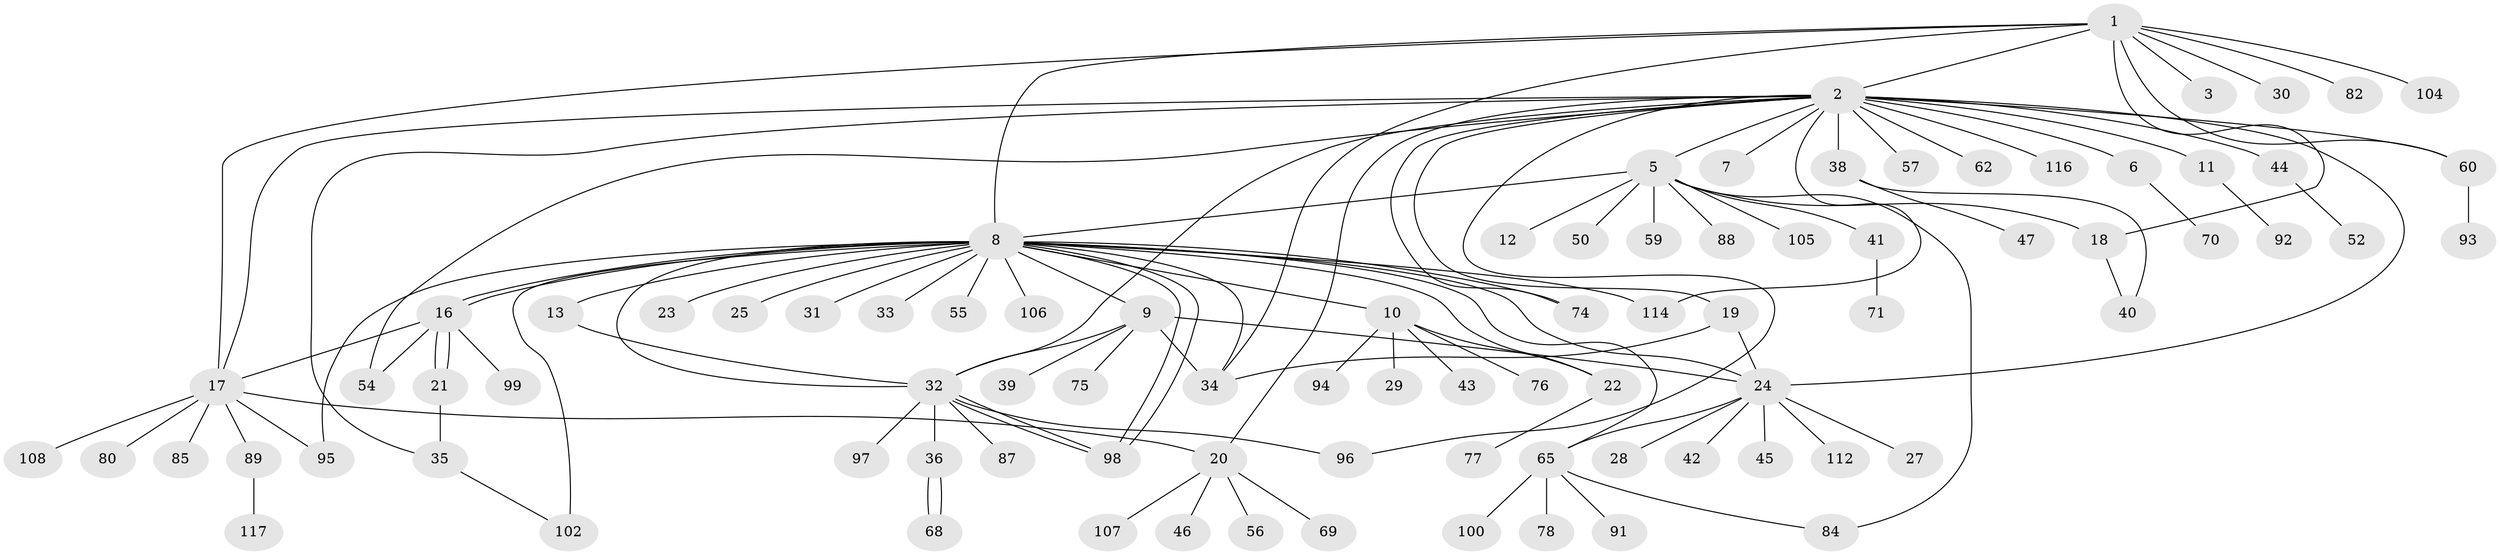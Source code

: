 // Generated by graph-tools (version 1.1) at 2025/23/03/03/25 07:23:54]
// undirected, 88 vertices, 119 edges
graph export_dot {
graph [start="1"]
  node [color=gray90,style=filled];
  1 [super="+111"];
  2 [super="+4"];
  3 [super="+73"];
  5 [super="+115"];
  6 [super="+113"];
  7;
  8 [super="+49"];
  9 [super="+14"];
  10 [super="+26"];
  11 [super="+48"];
  12;
  13 [super="+15"];
  16 [super="+37"];
  17 [super="+63"];
  18 [super="+53"];
  19 [super="+61"];
  20 [super="+110"];
  21;
  22 [super="+83"];
  23;
  24 [super="+51"];
  25;
  27;
  28;
  29;
  30;
  31;
  32 [super="+58"];
  33;
  34;
  35 [super="+66"];
  36 [super="+64"];
  38 [super="+72"];
  39;
  40;
  41 [super="+86"];
  42;
  43;
  44;
  45;
  46;
  47;
  50;
  52 [super="+79"];
  54 [super="+101"];
  55;
  56;
  57;
  59;
  60 [super="+90"];
  62 [super="+81"];
  65 [super="+67"];
  68;
  69;
  70;
  71 [super="+103"];
  74;
  75;
  76;
  77;
  78;
  80;
  82;
  84;
  85;
  87;
  88;
  89;
  91;
  92;
  93;
  94;
  95;
  96;
  97 [super="+109"];
  98 [super="+118"];
  99;
  100;
  102;
  104;
  105;
  106;
  107;
  108;
  112;
  114;
  116;
  117;
  1 -- 2 [weight=2];
  1 -- 3;
  1 -- 8;
  1 -- 17;
  1 -- 18;
  1 -- 30;
  1 -- 34;
  1 -- 60;
  1 -- 82;
  1 -- 104;
  2 -- 6 [weight=2];
  2 -- 11;
  2 -- 19;
  2 -- 20;
  2 -- 32 [weight=2];
  2 -- 35;
  2 -- 38;
  2 -- 44 [weight=2];
  2 -- 54;
  2 -- 57;
  2 -- 60;
  2 -- 62;
  2 -- 96;
  2 -- 114;
  2 -- 116;
  2 -- 17;
  2 -- 5;
  2 -- 7;
  2 -- 24;
  2 -- 74;
  5 -- 8 [weight=2];
  5 -- 12;
  5 -- 41;
  5 -- 50;
  5 -- 59;
  5 -- 84;
  5 -- 88;
  5 -- 105;
  5 -- 18;
  6 -- 70;
  8 -- 9;
  8 -- 10;
  8 -- 13 [weight=2];
  8 -- 16;
  8 -- 16;
  8 -- 22;
  8 -- 23;
  8 -- 24;
  8 -- 25;
  8 -- 31;
  8 -- 32;
  8 -- 33;
  8 -- 34;
  8 -- 55;
  8 -- 65 [weight=2];
  8 -- 74;
  8 -- 95;
  8 -- 98;
  8 -- 98;
  8 -- 102 [weight=2];
  8 -- 106;
  8 -- 114;
  9 -- 24;
  9 -- 32;
  9 -- 34;
  9 -- 39;
  9 -- 75;
  10 -- 22;
  10 -- 29;
  10 -- 43;
  10 -- 76;
  10 -- 94;
  11 -- 92;
  13 -- 32;
  16 -- 21;
  16 -- 21;
  16 -- 99;
  16 -- 54;
  16 -- 17;
  17 -- 20;
  17 -- 89;
  17 -- 95;
  17 -- 108;
  17 -- 80;
  17 -- 85;
  18 -- 40;
  19 -- 24;
  19 -- 34;
  20 -- 46;
  20 -- 56;
  20 -- 69;
  20 -- 107;
  21 -- 35;
  22 -- 77;
  24 -- 27;
  24 -- 28;
  24 -- 42;
  24 -- 45;
  24 -- 112;
  24 -- 65;
  32 -- 36;
  32 -- 87;
  32 -- 96;
  32 -- 98;
  32 -- 98;
  32 -- 97;
  35 -- 102;
  36 -- 68;
  36 -- 68;
  38 -- 40;
  38 -- 47;
  41 -- 71;
  44 -- 52;
  60 -- 93;
  65 -- 84;
  65 -- 100;
  65 -- 91;
  65 -- 78;
  89 -- 117;
}
